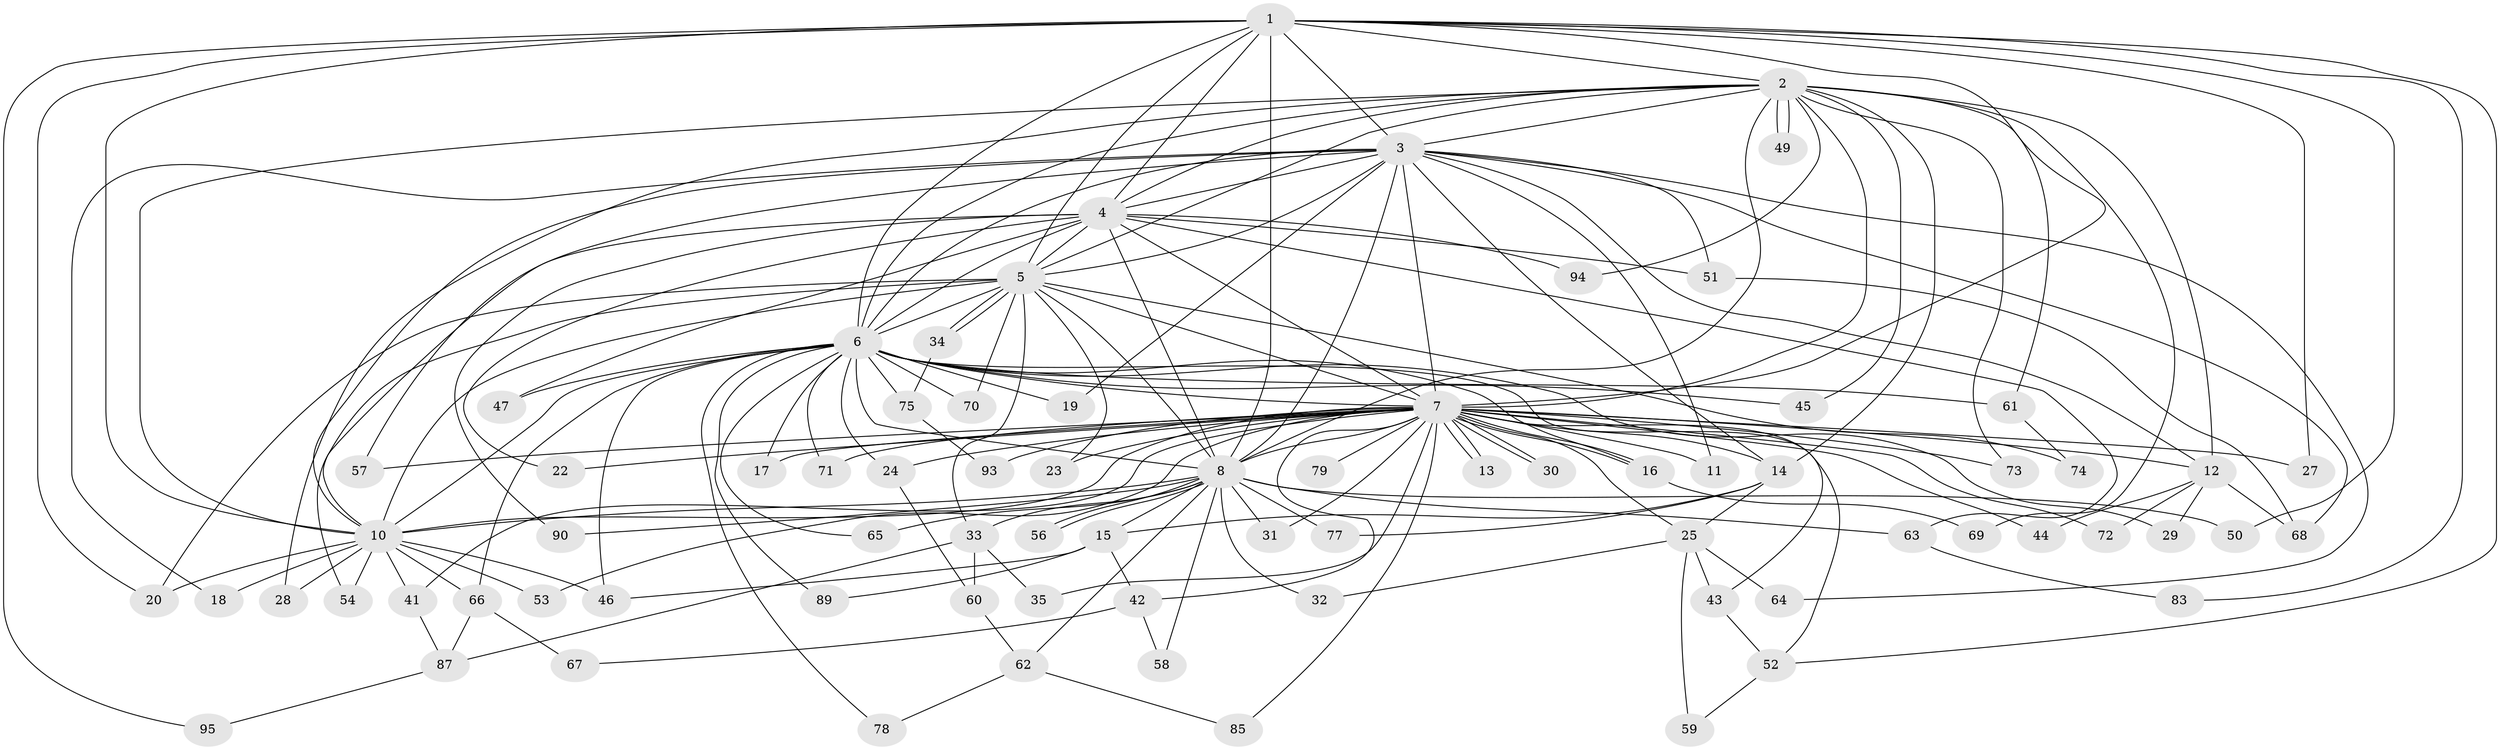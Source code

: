 // original degree distribution, {16: 0.021052631578947368, 19: 0.010526315789473684, 18: 0.031578947368421054, 26: 0.010526315789473684, 30: 0.010526315789473684, 22: 0.010526315789473684, 24: 0.010526315789473684, 2: 0.5684210526315789, 8: 0.010526315789473684, 6: 0.021052631578947368, 5: 0.021052631578947368, 4: 0.07368421052631578, 3: 0.2}
// Generated by graph-tools (version 1.1) at 2025/11/02/27/25 16:11:02]
// undirected, 76 vertices, 177 edges
graph export_dot {
graph [start="1"]
  node [color=gray90,style=filled];
  1 [super="+36"];
  2 [super="+81"];
  3 [super="+82"];
  4 [super="+91"];
  5 [super="+21"];
  6 [super="+40"];
  7 [super="+9"];
  8 [super="+38"];
  10 [super="+39"];
  11;
  12;
  13;
  14 [super="+88"];
  15;
  16 [super="+37"];
  17;
  18;
  19;
  20;
  22;
  23;
  24 [super="+26"];
  25;
  27;
  28;
  29;
  30;
  31;
  32;
  33;
  34;
  35;
  41;
  42;
  43;
  44 [super="+48"];
  45;
  46 [super="+76"];
  47;
  49;
  50;
  51;
  52 [super="+55"];
  53;
  54;
  56;
  57;
  58;
  59;
  60;
  61;
  62 [super="+86"];
  63;
  64;
  65;
  66;
  67;
  68 [super="+84"];
  69;
  70;
  71;
  72;
  73 [super="+80"];
  74;
  75;
  77;
  78;
  79;
  83;
  85;
  87 [super="+92"];
  89;
  90;
  93;
  94;
  95;
  1 -- 2;
  1 -- 3;
  1 -- 4;
  1 -- 5 [weight=2];
  1 -- 6;
  1 -- 7 [weight=2];
  1 -- 8 [weight=2];
  1 -- 10;
  1 -- 27;
  1 -- 50;
  1 -- 83;
  1 -- 95;
  1 -- 20;
  1 -- 52;
  2 -- 3;
  2 -- 4;
  2 -- 5;
  2 -- 6;
  2 -- 7 [weight=2];
  2 -- 8;
  2 -- 10;
  2 -- 14;
  2 -- 28;
  2 -- 45;
  2 -- 49;
  2 -- 49;
  2 -- 61;
  2 -- 69;
  2 -- 73;
  2 -- 94;
  2 -- 12;
  3 -- 4;
  3 -- 5;
  3 -- 6;
  3 -- 7 [weight=2];
  3 -- 8;
  3 -- 10;
  3 -- 11;
  3 -- 14;
  3 -- 18;
  3 -- 19;
  3 -- 51;
  3 -- 57;
  3 -- 64;
  3 -- 12;
  3 -- 68;
  4 -- 5 [weight=2];
  4 -- 6;
  4 -- 7 [weight=2];
  4 -- 8;
  4 -- 10;
  4 -- 22;
  4 -- 47;
  4 -- 51;
  4 -- 63;
  4 -- 90;
  4 -- 94;
  5 -- 6;
  5 -- 7 [weight=2];
  5 -- 8;
  5 -- 10;
  5 -- 20;
  5 -- 23;
  5 -- 34;
  5 -- 34;
  5 -- 54;
  5 -- 70;
  5 -- 74;
  5 -- 33;
  6 -- 7 [weight=3];
  6 -- 8;
  6 -- 10;
  6 -- 17;
  6 -- 19;
  6 -- 24;
  6 -- 29;
  6 -- 43;
  6 -- 45;
  6 -- 46;
  6 -- 47;
  6 -- 61;
  6 -- 65;
  6 -- 70;
  6 -- 71;
  6 -- 75;
  6 -- 78;
  6 -- 89;
  6 -- 66;
  6 -- 16;
  7 -- 8 [weight=2];
  7 -- 10 [weight=2];
  7 -- 11;
  7 -- 12 [weight=2];
  7 -- 13;
  7 -- 13;
  7 -- 16;
  7 -- 16;
  7 -- 17;
  7 -- 22;
  7 -- 24 [weight=2];
  7 -- 27;
  7 -- 30;
  7 -- 30;
  7 -- 31;
  7 -- 35;
  7 -- 41;
  7 -- 42;
  7 -- 57;
  7 -- 79 [weight=2];
  7 -- 71;
  7 -- 72;
  7 -- 73 [weight=2];
  7 -- 14;
  7 -- 85;
  7 -- 23;
  7 -- 25;
  7 -- 93;
  7 -- 44 [weight=2];
  7 -- 52;
  7 -- 53;
  8 -- 10;
  8 -- 15;
  8 -- 31;
  8 -- 32;
  8 -- 33;
  8 -- 50;
  8 -- 56;
  8 -- 56;
  8 -- 58;
  8 -- 62;
  8 -- 63;
  8 -- 65;
  8 -- 90;
  8 -- 77;
  10 -- 18;
  10 -- 20;
  10 -- 28 [weight=2];
  10 -- 41;
  10 -- 46;
  10 -- 53;
  10 -- 54;
  10 -- 66;
  12 -- 29;
  12 -- 44;
  12 -- 68;
  12 -- 72;
  14 -- 15;
  14 -- 25;
  14 -- 77;
  15 -- 42;
  15 -- 89;
  15 -- 46;
  16 -- 69;
  24 -- 60;
  25 -- 32;
  25 -- 43;
  25 -- 59;
  25 -- 64;
  33 -- 35;
  33 -- 60;
  33 -- 87;
  34 -- 75;
  41 -- 87;
  42 -- 58;
  42 -- 67;
  43 -- 52;
  51 -- 68;
  52 -- 59;
  60 -- 62;
  61 -- 74;
  62 -- 78;
  62 -- 85;
  63 -- 83;
  66 -- 67;
  66 -- 87;
  75 -- 93;
  87 -- 95;
}
